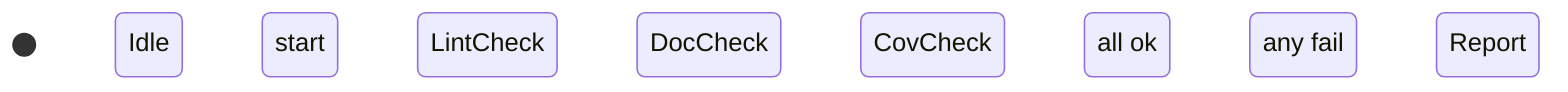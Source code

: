 stateDiagram-v2
  [*]  Idle
  Idle  RunChecks: start
  RunChecks  LintCheck
  LintCheck  DocCheck
  DocCheck  CovCheck
  CovCheck  Pass: all ok
  CovCheck  Fail: any fail
  Pass  Report
  Fail  Report
  Report  [*]
